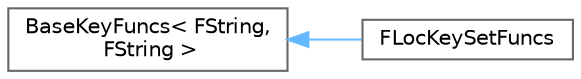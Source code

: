 digraph "Graphical Class Hierarchy"
{
 // INTERACTIVE_SVG=YES
 // LATEX_PDF_SIZE
  bgcolor="transparent";
  edge [fontname=Helvetica,fontsize=10,labelfontname=Helvetica,labelfontsize=10];
  node [fontname=Helvetica,fontsize=10,shape=box,height=0.2,width=0.4];
  rankdir="LR";
  Node0 [id="Node000000",label="BaseKeyFuncs\< FString,\l FString \>",height=0.2,width=0.4,color="grey40", fillcolor="white", style="filled",URL="$d8/d90/structBaseKeyFuncs.html",tooltip=" "];
  Node0 -> Node1 [id="edge2841_Node000000_Node000001",dir="back",color="steelblue1",style="solid",tooltip=" "];
  Node1 [id="Node000001",label="FLocKeySetFuncs",height=0.2,width=0.4,color="grey40", fillcolor="white", style="filled",URL="$d8/d69/structFLocKeySetFuncs.html",tooltip="Case sensitive hashing function for TSet."];
}
